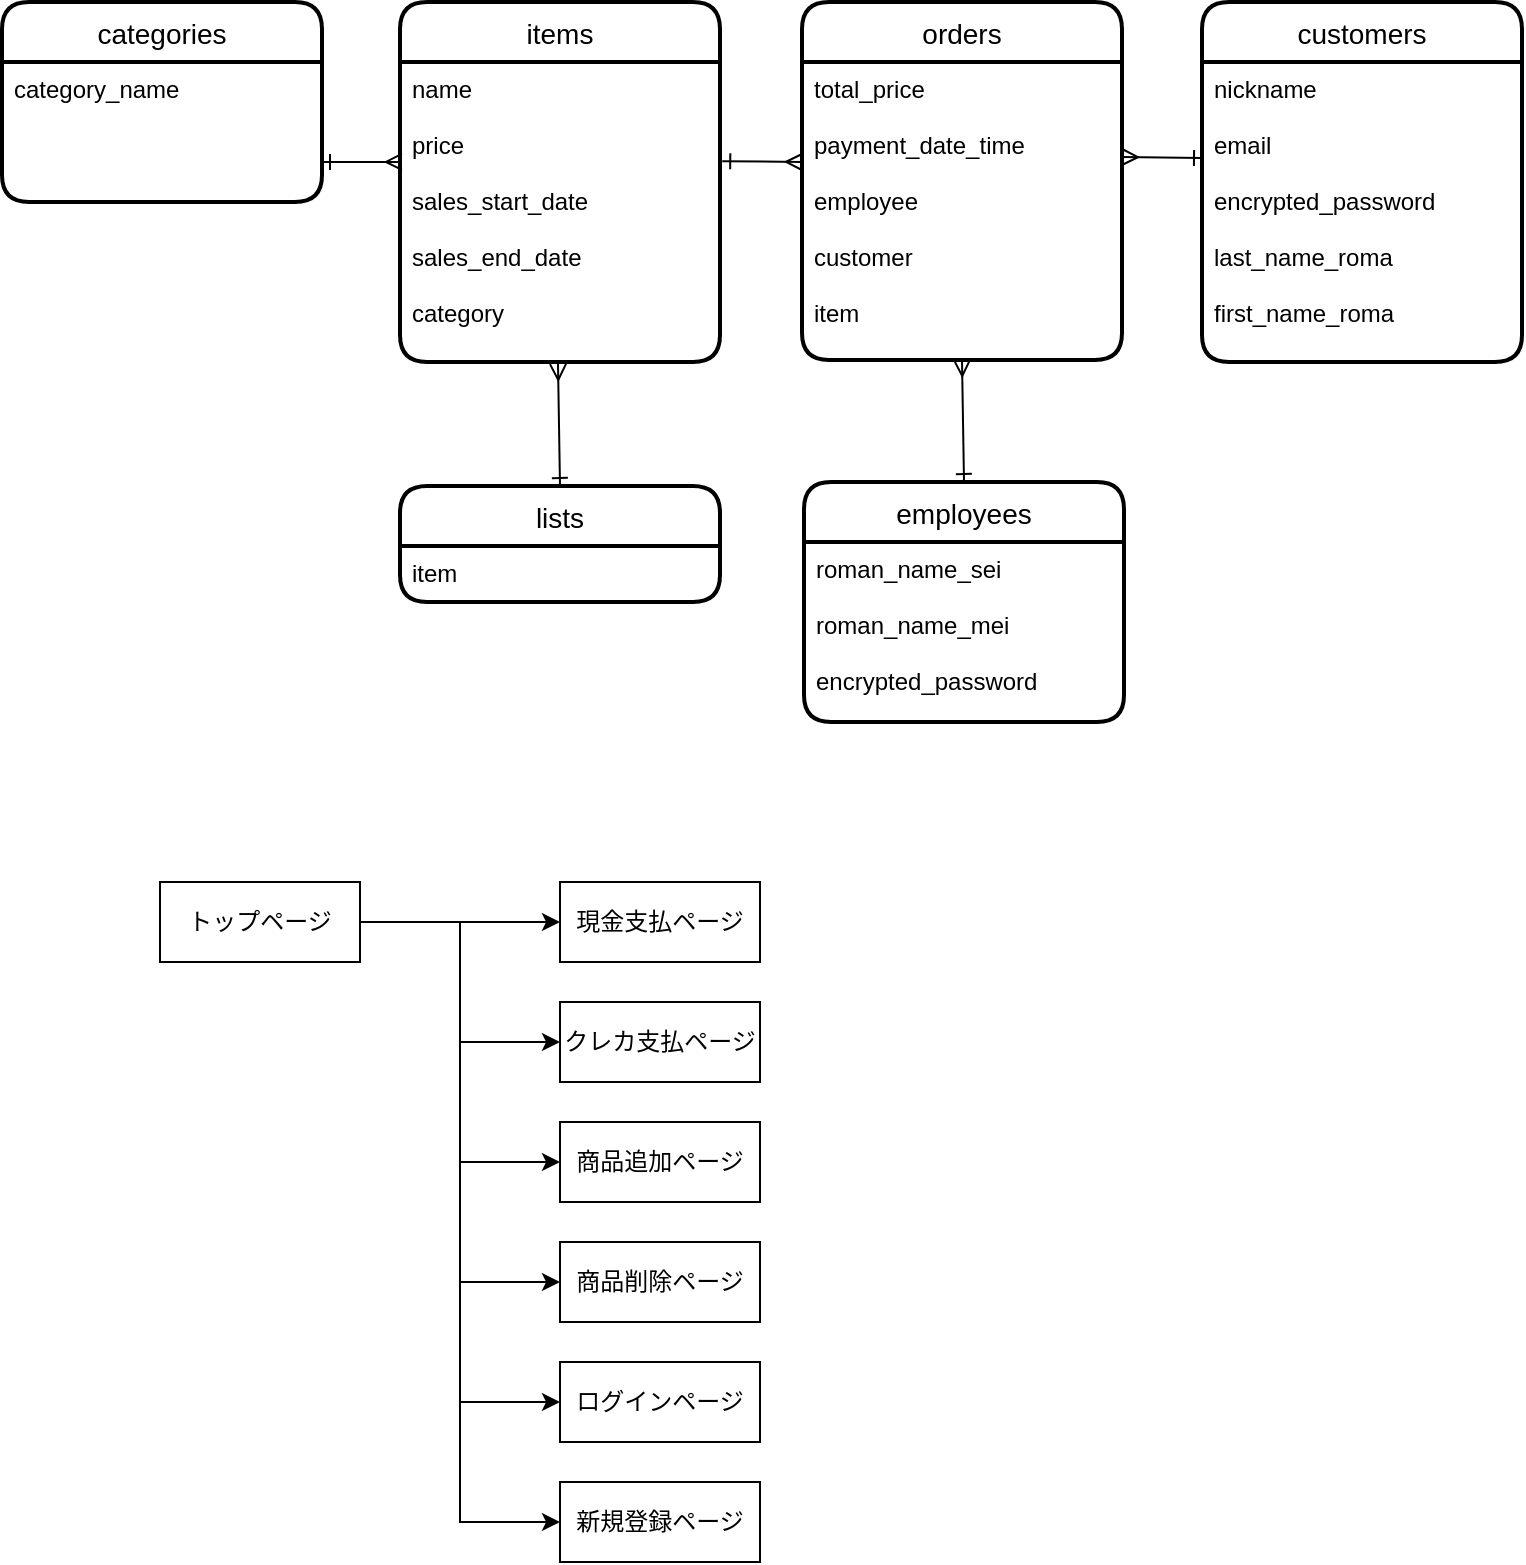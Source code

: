 <mxfile>
    <diagram id="AKeoCIM_p-ZD-hOAvy3j" name="ページ1">
        <mxGraphModel dx="611" dy="699" grid="1" gridSize="10" guides="1" tooltips="1" connect="1" arrows="1" fold="1" page="1" pageScale="1" pageWidth="827" pageHeight="1169" math="0" shadow="0">
            <root>
                <mxCell id="0"/>
                <mxCell id="1" parent="0"/>
                <mxCell id="45" style="edgeStyle=none;html=1;exitX=0.006;exitY=0.333;exitDx=0;exitDy=0;startArrow=ERmany;startFill=0;endArrow=ERone;endFill=0;exitPerimeter=0;" parent="1" source="3" edge="1">
                    <mxGeometry relative="1" as="geometry">
                        <mxPoint x="201" y="240" as="targetPoint"/>
                    </mxGeometry>
                </mxCell>
                <mxCell id="2" value="items" style="swimlane;childLayout=stackLayout;horizontal=1;startSize=30;horizontalStack=0;rounded=1;fontSize=14;fontStyle=0;strokeWidth=2;resizeParent=0;resizeLast=1;shadow=0;dashed=0;align=center;" parent="1" vertex="1">
                    <mxGeometry x="240" y="160" width="160" height="180" as="geometry"/>
                </mxCell>
                <mxCell id="3" value="name&#10;&#10;price&#10;&#10;sales_start_date&#10;&#10;sales_end_date&#10;&#10;category" style="align=left;strokeColor=none;fillColor=none;spacingLeft=4;fontSize=12;verticalAlign=top;resizable=0;rotatable=0;part=1;" parent="2" vertex="1">
                    <mxGeometry y="30" width="160" height="150" as="geometry"/>
                </mxCell>
                <mxCell id="4" value="orders" style="swimlane;childLayout=stackLayout;horizontal=1;startSize=30;horizontalStack=0;rounded=1;fontSize=14;fontStyle=0;strokeWidth=2;resizeParent=0;resizeLast=1;shadow=0;dashed=0;align=center;" parent="1" vertex="1">
                    <mxGeometry x="441" y="160" width="160" height="179" as="geometry"/>
                </mxCell>
                <mxCell id="5" value="total_price&#10;&#10;payment_date_time&#10;&#10;employee&#10;&#10;customer&#10;&#10;item" style="align=left;strokeColor=none;fillColor=none;spacingLeft=4;fontSize=12;verticalAlign=top;resizable=0;rotatable=0;part=1;" parent="4" vertex="1">
                    <mxGeometry y="30" width="160" height="149" as="geometry"/>
                </mxCell>
                <mxCell id="24" style="edgeStyle=none;html=1;exitX=0.5;exitY=0;exitDx=0;exitDy=0;startArrow=ERone;startFill=0;endArrow=ERmany;endFill=0;entryX=0.5;entryY=1;entryDx=0;entryDy=0;" parent="1" source="10" target="5" edge="1">
                    <mxGeometry relative="1" as="geometry">
                        <mxPoint x="558" y="339.0" as="targetPoint"/>
                    </mxGeometry>
                </mxCell>
                <mxCell id="10" value="employees" style="swimlane;childLayout=stackLayout;horizontal=1;startSize=30;horizontalStack=0;rounded=1;fontSize=14;fontStyle=0;strokeWidth=2;resizeParent=0;resizeLast=1;shadow=0;dashed=0;align=center;" parent="1" vertex="1">
                    <mxGeometry x="442" y="400" width="160" height="120" as="geometry"/>
                </mxCell>
                <mxCell id="11" value="roman_name_sei&#10;&#10;roman_name_mei&#10;&#10;encrypted_password&#10;&#10;" style="align=left;strokeColor=none;fillColor=none;spacingLeft=4;fontSize=12;verticalAlign=top;resizable=0;rotatable=0;part=1;" parent="10" vertex="1">
                    <mxGeometry y="30" width="160" height="90" as="geometry"/>
                </mxCell>
                <mxCell id="17" value="customers" style="swimlane;childLayout=stackLayout;horizontal=1;startSize=30;horizontalStack=0;rounded=1;fontSize=14;fontStyle=0;strokeWidth=2;resizeParent=0;resizeLast=1;shadow=0;dashed=0;align=center;" parent="1" vertex="1">
                    <mxGeometry x="641" y="160" width="160" height="180" as="geometry"/>
                </mxCell>
                <mxCell id="18" value="nickname&#10;&#10;email&#10;&#10;encrypted_password&#10;&#10;last_name_roma&#10;&#10;first_name_roma" style="align=left;strokeColor=none;fillColor=none;spacingLeft=4;fontSize=12;verticalAlign=top;resizable=0;rotatable=0;part=1;" parent="17" vertex="1">
                    <mxGeometry y="30" width="160" height="150" as="geometry"/>
                </mxCell>
                <mxCell id="22" style="edgeStyle=none;html=1;exitX=1.007;exitY=0.303;exitDx=0;exitDy=0;startArrow=ERone;startFill=0;endArrow=ERmany;endFill=0;exitPerimeter=0;" parent="1" edge="1">
                    <mxGeometry relative="1" as="geometry">
                        <mxPoint x="441" y="240" as="targetPoint"/>
                        <mxPoint x="401.12" y="239.6" as="sourcePoint"/>
                    </mxGeometry>
                </mxCell>
                <mxCell id="23" style="edgeStyle=none;html=1;entryX=1;entryY=0.5;entryDx=0;entryDy=0;startArrow=ERone;startFill=0;endArrow=ERmany;endFill=0;" parent="1" edge="1">
                    <mxGeometry relative="1" as="geometry">
                        <mxPoint x="641" y="238" as="sourcePoint"/>
                        <mxPoint x="601" y="237.5" as="targetPoint"/>
                    </mxGeometry>
                </mxCell>
                <mxCell id="30" style="edgeStyle=none;html=1;exitX=1;exitY=0.5;exitDx=0;exitDy=0;startArrow=none;startFill=0;endArrow=classic;endFill=1;" parent="1" source="27" edge="1">
                    <mxGeometry relative="1" as="geometry">
                        <mxPoint x="320" y="620" as="targetPoint"/>
                    </mxGeometry>
                </mxCell>
                <mxCell id="27" value="トップページ" style="whiteSpace=wrap;html=1;align=center;" parent="1" vertex="1">
                    <mxGeometry x="120" y="600" width="100" height="40" as="geometry"/>
                </mxCell>
                <mxCell id="29" value="商品追加ページ" style="whiteSpace=wrap;html=1;align=center;" parent="1" vertex="1">
                    <mxGeometry x="320" y="720" width="100" height="40" as="geometry"/>
                </mxCell>
                <mxCell id="32" value="" style="endArrow=none;html=1;rounded=0;startArrow=classic;startFill=1;" parent="1" edge="1">
                    <mxGeometry relative="1" as="geometry">
                        <mxPoint x="320" y="800" as="sourcePoint"/>
                        <mxPoint x="270" y="740" as="targetPoint"/>
                        <Array as="points">
                            <mxPoint x="270" y="800"/>
                        </Array>
                    </mxGeometry>
                </mxCell>
                <mxCell id="33" value="商品削除ページ" style="whiteSpace=wrap;html=1;align=center;" parent="1" vertex="1">
                    <mxGeometry x="320" y="780" width="100" height="40" as="geometry"/>
                </mxCell>
                <mxCell id="35" value="現金支払ページ" style="whiteSpace=wrap;html=1;align=center;" parent="1" vertex="1">
                    <mxGeometry x="320" y="600" width="100" height="40" as="geometry"/>
                </mxCell>
                <mxCell id="38" value="" style="endArrow=none;html=1;rounded=0;startArrow=classic;startFill=1;" parent="1" edge="1">
                    <mxGeometry relative="1" as="geometry">
                        <mxPoint x="320" y="740.0" as="sourcePoint"/>
                        <mxPoint x="270" y="680.0" as="targetPoint"/>
                        <Array as="points">
                            <mxPoint x="270" y="740"/>
                        </Array>
                    </mxGeometry>
                </mxCell>
                <mxCell id="39" value="" style="endArrow=none;html=1;rounded=0;startArrow=classic;startFill=1;" parent="1" edge="1">
                    <mxGeometry relative="1" as="geometry">
                        <mxPoint x="320" y="860.0" as="sourcePoint"/>
                        <mxPoint x="270" y="800.0" as="targetPoint"/>
                        <Array as="points">
                            <mxPoint x="270" y="860"/>
                        </Array>
                    </mxGeometry>
                </mxCell>
                <mxCell id="40" value="ログインページ" style="whiteSpace=wrap;html=1;align=center;" parent="1" vertex="1">
                    <mxGeometry x="320" y="840" width="100" height="40" as="geometry"/>
                </mxCell>
                <mxCell id="41" value="" style="endArrow=none;html=1;rounded=0;startArrow=classic;startFill=1;" parent="1" edge="1">
                    <mxGeometry relative="1" as="geometry">
                        <mxPoint x="320" y="920.0" as="sourcePoint"/>
                        <mxPoint x="270" y="860.0" as="targetPoint"/>
                        <Array as="points">
                            <mxPoint x="270" y="920"/>
                        </Array>
                    </mxGeometry>
                </mxCell>
                <mxCell id="42" value="新規登録ページ" style="whiteSpace=wrap;html=1;align=center;" parent="1" vertex="1">
                    <mxGeometry x="320" y="900" width="100" height="40" as="geometry"/>
                </mxCell>
                <mxCell id="47" value="categories" style="swimlane;childLayout=stackLayout;horizontal=1;startSize=30;horizontalStack=0;rounded=1;fontSize=14;fontStyle=0;strokeWidth=2;resizeParent=0;resizeLast=1;shadow=0;dashed=0;align=center;" parent="1" vertex="1">
                    <mxGeometry x="41" y="160" width="160" height="100" as="geometry"/>
                </mxCell>
                <mxCell id="48" value="category_name" style="align=left;strokeColor=none;fillColor=none;spacingLeft=4;fontSize=12;verticalAlign=top;resizable=0;rotatable=0;part=1;" parent="47" vertex="1">
                    <mxGeometry y="30" width="160" height="70" as="geometry"/>
                </mxCell>
                <mxCell id="49" value="クレカ支払ページ" style="whiteSpace=wrap;html=1;align=center;" parent="1" vertex="1">
                    <mxGeometry x="320" y="660" width="100" height="40" as="geometry"/>
                </mxCell>
                <mxCell id="50" value="" style="endArrow=none;html=1;rounded=0;startArrow=classic;startFill=1;" parent="1" edge="1">
                    <mxGeometry relative="1" as="geometry">
                        <mxPoint x="320" y="680.0" as="sourcePoint"/>
                        <mxPoint x="270" y="620.0" as="targetPoint"/>
                        <Array as="points">
                            <mxPoint x="270" y="680"/>
                        </Array>
                    </mxGeometry>
                </mxCell>
                <mxCell id="51" style="edgeStyle=none;html=1;exitX=0.5;exitY=0;exitDx=0;exitDy=0;startArrow=ERone;startFill=0;endArrow=ERmany;endFill=0;entryX=0.5;entryY=1;entryDx=0;entryDy=0;" edge="1" parent="1" source="52">
                    <mxGeometry relative="1" as="geometry">
                        <mxPoint x="319" y="341" as="targetPoint"/>
                    </mxGeometry>
                </mxCell>
                <mxCell id="52" value="lists" style="swimlane;childLayout=stackLayout;horizontal=1;startSize=30;horizontalStack=0;rounded=1;fontSize=14;fontStyle=0;strokeWidth=2;resizeParent=0;resizeLast=1;shadow=0;dashed=0;align=center;" vertex="1" parent="1">
                    <mxGeometry x="240" y="402" width="160" height="58" as="geometry"/>
                </mxCell>
                <mxCell id="53" value="item" style="align=left;strokeColor=none;fillColor=none;spacingLeft=4;fontSize=12;verticalAlign=top;resizable=0;rotatable=0;part=1;" vertex="1" parent="52">
                    <mxGeometry y="30" width="160" height="28" as="geometry"/>
                </mxCell>
            </root>
        </mxGraphModel>
    </diagram>
</mxfile>
